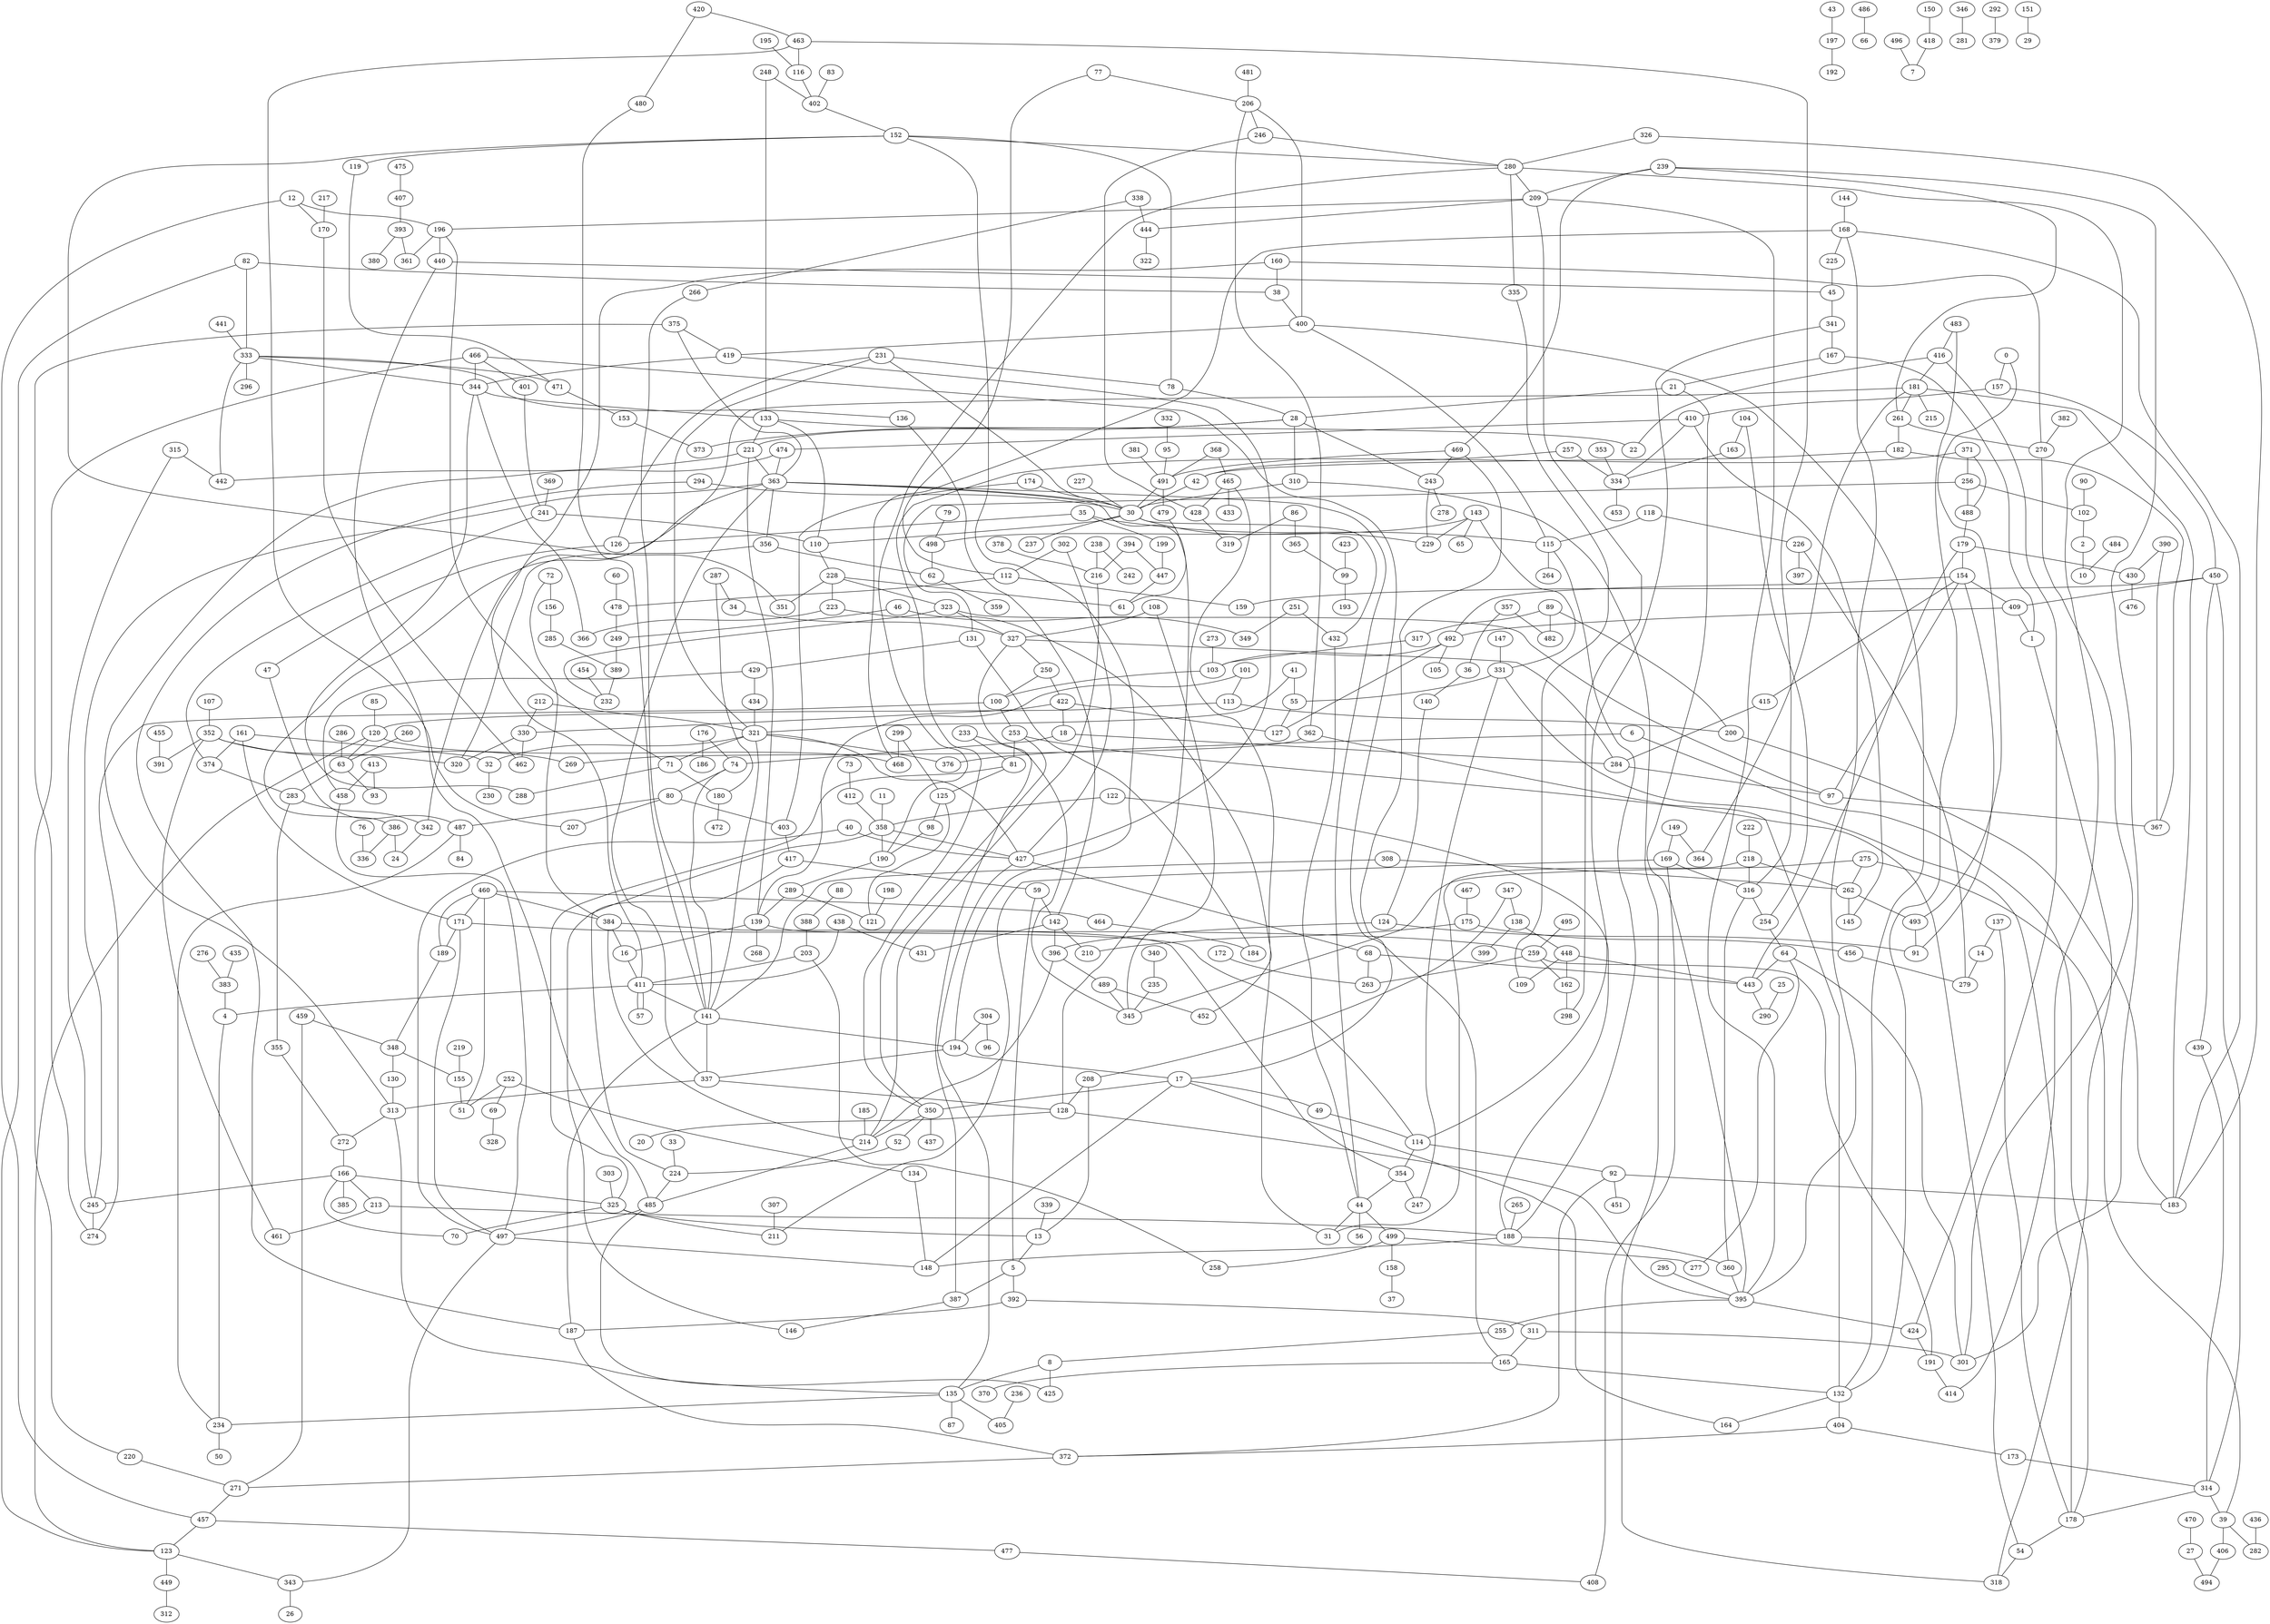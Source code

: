 graph{
68 -- 263;
362 -- 132;
128 -- 363;
41 -- 321;
326 -- 183;
330 -- 320;
80 -- 207;
343 -- 26;
466 -- 344;
72 -- 384;
497 -- 148;
196 -- 71;
44 -- 31;
221 -- 363;
323 -- 327;
294 -- 30;
304 -- 96;
333 -- 442;
339 -- 13;
133 -- 22;
135 -- 87;
43 -- 197;
213 -- 188;
13 -- 5;
142 -- 431;
73 -- 412;
147 -- 331;
169 -- 316;
371 -- 488;
265 -- 188;
239 -- 301;
16 -- 411;
161 -- 32;
275 -- 345;
302 -- 427;
30 -- 237;
28 -- 310;
256 -- 488;
181 -- 342;
30 -- 432;
212 -- 321;
466 -- 165;
350 -- 437;
404 -- 173;
152 -- 194;
158 -- 37;
209 -- 444;
450 -- 159;
406 -- 494;
189 -- 460;
495 -- 259;
231 -- 321;
381 -- 491;
63 -- 93;
386 -- 336;
289 -- 139;
77 -- 112;
412 -- 358;
325 -- 81;
118 -- 115;
396 -- 489;
401 -- 241;
36 -- 140;
344 -- 288;
17 -- 164;
499 -- 258;
471 -- 153;
347 -- 138;
280 -- 209;
409 -- 492;
143 -- 331;
478 -- 249;
32 -- 230;
338 -- 444;
256 -- 102;
165 -- 370;
443 -- 290;
457 -- 123;
266 -- 141;
72 -- 156;
231 -- 126;
369 -- 241;
365 -- 99;
233 -- 81;
483 -- 132;
253 -- 81;
375 -- 363;
141 -- 194;
331 -- 178;
492 -- 127;
174 -- 403;
100 -- 253;
143 -- 229;
88 -- 388;
337 -- 128;
257 -- 334;
271 -- 457;
363 -- 337;
196 -- 440;
378 -- 216;
166 -- 325;
302 -- 112;
307 -- 211;
310 -- 30;
46 -- 249;
492 -- 105;
467 -- 175;
120 -- 123;
100 -- 274;
133 -- 110;
123 -- 449;
358 -- 190;
299 -- 125;
387 -- 327;
82 -- 123;
228 -- 323;
332 -- 95;
131 -- 184;
235 -- 345;
157 -- 450;
108 -- 345;
122 -- 188;
101 -- 113;
313 -- 135;
276 -- 383;
188 -- 360;
160 -- 411;
460 -- 384;
424 -- 191;
17 -- 350;
323 -- 232;
352 -- 461;
342 -- 24;
415 -- 284;
52 -- 224;
119 -- 471;
404 -- 372;
337 -- 313;
455 -- 391;
149 -- 169;
40 -- 497;
168 -- 395;
438 -- 411;
354 -- 44;
168 -- 183;
384 -- 214;
166 -- 70;
213 -- 461;
384 -- 354;
168 -- 468;
395 -- 424;
430 -- 476;
325 -- 70;
114 -- 139;
257 -- 42;
118 -- 226;
234 -- 50;
148 -- 17;
57 -- 411;
417 -- 59;
149 -- 364;
459 -- 271;
493 -- 91;
0 -- 157;
195 -- 116;
157 -- 410;
8 -- 135;
21 -- 28;
285 -- 389;
470 -- 27;
344 -- 133;
417 -- 224;
348 -- 130;
392 -- 311;
456 -- 279;
390 -- 367;
354 -- 247;
140 -- 124;
410 -- 145;
441 -- 333;
243 -- 278;
167 -- 1;
42 -- 30;
477 -- 408;
479 -- 61;
458 -- 497;
138 -- 448;
172 -- 263;
340 -- 235;
231 -- 30;
371 -- 350;
491 -- 479;
41 -- 55;
182 -- 42;
253 -- 54;
465 -- 433;
259 -- 191;
170 -- 462;
241 -- 374;
124 -- 396;
59 -- 5;
422 -- 330;
474 -- 313;
141 -- 187;
429 -- 458;
231 -- 78;
275 -- 262;
137 -- 178;
161 -- 374;
390 -- 430;
92 -- 451;
97 -- 367;
226 -- 279;
1 -- 318;
12 -- 196;
220 -- 271;
144 -- 168;
168 -- 225;
180 -- 472;
393 -- 380;
387 -- 146;
191 -- 414;
131 -- 429;
337 -- 141;
440 -- 45;
357 -- 482;
497 -- 343;
416 -- 181;
152 -- 351;
448 -- 109;
469 -- 243;
260 -- 63;
316 -- 360;
64 -- 277;
466 -- 401;
420 -- 480;
212 -- 330;
82 -- 333;
362 -- 269;
259 -- 162;
323 -- 97;
308 -- 262;
486 -- 66;
463 -- 207;
34 -- 327;
224 -- 485;
99 -- 193;
143 -- 498;
143 -- 65;
156 -- 285;
449 -- 312;
209 -- 298;
315 -- 442;
104 -- 163;
166 -- 385;
63 -- 283;
465 -- 428;
413 -- 458;
125 -- 98;
90 -- 102;
200 -- 183;
239 -- 261;
261 -- 182;
38 -- 400;
348 -- 155;
321 -- 71;
18 -- 284;
17 -- 49;
407 -- 393;
480 -- 141;
160 -- 270;
194 -- 337;
214 -- 485;
313 -- 272;
262 -- 493;
275 -- 39;
475 -- 407;
121 -- 125;
8 -- 425;
82 -- 38;
152 -- 78;
162 -- 298;
218 -- 262;
363 -- 30;
206 -- 362;
394 -- 216;
154 -- 415;
284 -- 327;
368 -- 491;
27 -- 494;
80 -- 487;
311 -- 165;
165 -- 132;
440 -- 485;
39 -- 406;
487 -- 84;
344 -- 366;
411 -- 141;
25 -- 290;
181 -- 364;
28 -- 373;
469 -- 491;
465 -- 452;
64 -- 443;
238 -- 216;
225 -- 45;
113 -- 200;
238 -- 242;
310 -- 318;
5 -- 387;
55 -- 127;
450 -- 314;
360 -- 395;
18 -- 74;
62 -- 359;
181 -- 215;
45 -- 341;
89 -- 317;
95 -- 491;
241 -- 110;
287 -- 34;
126 -- 47;
435 -- 383;
283 -- 342;
355 -- 272;
341 -- 167;
338 -- 266;
252 -- 51;
80 -- 403;
154 -- 492;
273 -- 103;
35 -- 115;
176 -- 74;
173 -- 314;
59 -- 142;
333 -- 136;
227 -- 30;
128 -- 20;
375 -- 274;
68 -- 443;
154 -- 409;
135 -- 234;
411 -- 57;
350 -- 52;
457 -- 477;
108 -- 327;
169 -- 408;
286 -- 63;
154 -- 97;
248 -- 402;
272 -- 166;
228 -- 351;
217 -- 170;
35 -- 199;
130 -- 313;
460 -- 51;
171 -- 497;
209 -- 395;
30 -- 229;
12 -- 457;
464 -- 184;
498 -- 62;
303 -- 325;
254 -- 64;
179 -- 154;
74 -- 141;
92 -- 372;
77 -- 206;
283 -- 355;
174 -- 30;
402 -- 152;
429 -- 434;
418 -- 7;
492 -- 103;
112 -- 478;
448 -- 443;
411 -- 4;
137 -- 14;
410 -- 334;
222 -- 218;
194 -- 17;
206 -- 246;
122 -- 358;
372 -- 271;
178 -- 54;
352 -- 391;
333 -- 344;
262 -- 145;
114 -- 354;
330 -- 462;
252 -- 69;
81 -- 125;
71 -- 180;
11 -- 358;
395 -- 255;
203 -- 258;
400 -- 419;
35 -- 126;
89 -- 200;
326 -- 280;
460 -- 171;
308 -- 141;
123 -- 343;
239 -- 469;
368 -- 465;
474 -- 363;
245 -- 274;
416 -- 424;
363 -- 356;
485 -- 425;
189 -- 348;
250 -- 422;
30 -- 110;
135 -- 405;
444 -- 322;
101 -- 139;
304 -- 194;
89 -- 482;
434 -- 321;
120 -- 468;
169 -- 211;
40 -- 427;
357 -- 36;
5 -- 392;
115 -- 264;
416 -- 22;
256 -- 131;
223 -- 366;
6 -- 376;
371 -- 256;
219 -- 155;
246 -- 428;
39 -- 282;
199 -- 447;
218 -- 31;
386 -- 24;
396 -- 214;
447 -- 61;
113 -- 120;
166 -- 245;
358 -- 146;
223 -- 31;
393 -- 361;
321 -- 141;
299 -- 468;
139 -- 268;
363 -- 44;
236 -- 405;
251 -- 432;
249 -- 389;
350 -- 253;
325 -- 13;
103 -- 100;
152 -- 280;
363 -- 245;
139 -- 16;
419 -- 427;
389 -- 232;
409 -- 1;
98 -- 190;
133 -- 221;
463 -- 116;
331 -- 247;
196 -- 361;
116 -- 402;
356 -- 62;
487 -- 234;
460 -- 464;
233 -- 345;
153 -- 373;
289 -- 121;
190 -- 280;
252 -- 134;
428 -- 319;
110 -- 228;
346 -- 281;
403 -- 417;
6 -- 178;
280 -- 414;
294 -- 187;
239 -- 209;
419 -- 344;
392 -- 187;
499 -- 158;
488 -- 179;
78 -- 28;
92 -- 183;
448 -- 162;
420 -- 463;
154 -- 91;
181 -- 261;
71 -- 288;
228 -- 223;
12 -- 170;
176 -- 186;
466 -- 220;
74 -- 80;
316 -- 254;
160 -- 38;
33 -- 224;
489 -- 452;
358 -- 427;
138 -- 399;
439 -- 314;
76 -- 336;
79 -- 498;
190 -- 289;
49 -- 114;
54 -- 318;
86 -- 365;
112 -- 159;
427 -- 135;
209 -- 196;
208 -- 128;
427 -- 68;
375 -- 419;
383 -- 4;
422 -- 127;
292 -- 379;
139 -- 221;
14 -- 279;
188 -- 148;
171 -- 259;
400 -- 115;
333 -- 471;
259 -- 263;
243 -- 229;
197 -- 192;
333 -- 296;
21 -- 395;
114 -- 341;
481 -- 206;
114 -- 92;
134 -- 148;
83 -- 402;
161 -- 171;
107 -- 352;
438 -- 431;
187 -- 372;
46 -- 349;
432 -- 44;
142 -- 210;
334 -- 453;
311 -- 301;
203 -- 411;
485 -- 497;
499 -- 277;
0 -- 493;
228 -- 61;
413 -- 93;
69 -- 328;
496 -- 7;
124 -- 91;
4 -- 234;
327 -- 250;
454 -- 232;
132 -- 164;
60 -- 478;
491 -- 30;
166 -- 213;
382 -- 270;
155 -- 51;
28 -- 243;
221 -- 442;
287 -- 180;
175 -- 210;
175 -- 456;
167 -- 21;
151 -- 29;
185 -- 214;
152 -- 119;
115 -- 188;
128 -- 395;
483 -- 416;
400 -- 132;
317 -- 103;
163 -- 334;
410 -- 474;
325 -- 211;
85 -- 120;
314 -- 39;
206 -- 400;
459 -- 348;
136 -- 142;
179 -- 443;
388 -- 203;
374 -- 283;
423 -- 99;
436 -- 282;
484 -- 10;
295 -- 395;
179 -- 430;
321 -- 427;
47 -- 487;
450 -- 409;
102 -- 2;
64 -- 301;
208 -- 13;
28 -- 221;
251 -- 349;
315 -- 245;
86 -- 319;
280 -- 335;
261 -- 270;
384 -- 16;
314 -- 178;
321 -- 32;
352 -- 320;
250 -- 100;
469 -- 17;
226 -- 397;
132 -- 404;
347 -- 208;
255 -- 8;
463 -- 316;
335 -- 109;
44 -- 56;
353 -- 334;
171 -- 189;
248 -- 133;
350 -- 214;
422 -- 18;
352 -- 269;
394 -- 447;
489 -- 345;
142 -- 396;
120 -- 63;
450 -- 439;
2 -- 10;
246 -- 280;
182 -- 367;
198 -- 121;
270 -- 301;
363 -- 386;
356 -- 320;
44 -- 499;
331 -- 55;
181 -- 183;
104 -- 254;
218 -- 316;
284 -- 97;
321 -- 376;
150 -- 418;
216 -- 214;
}
